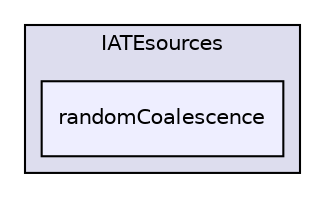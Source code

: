 digraph "applications/solvers/multiphase/twoPhaseEulerFoam/twoPhaseSystem/diameterModels/IATE/IATEsources/randomCoalescence" {
  bgcolor=transparent;
  compound=true
  node [ fontsize="10", fontname="Helvetica"];
  edge [ labelfontsize="10", labelfontname="Helvetica"];
  subgraph clusterdir_97c1c9bab2462ef6cb1398bf82c2b820 {
    graph [ bgcolor="#ddddee", pencolor="black", label="IATEsources" fontname="Helvetica", fontsize="10", URL="dir_97c1c9bab2462ef6cb1398bf82c2b820.html"]
  dir_598698504db193263344e48166a72814 [shape=box, label="randomCoalescence", style="filled", fillcolor="#eeeeff", pencolor="black", URL="dir_598698504db193263344e48166a72814.html"];
  }
}
